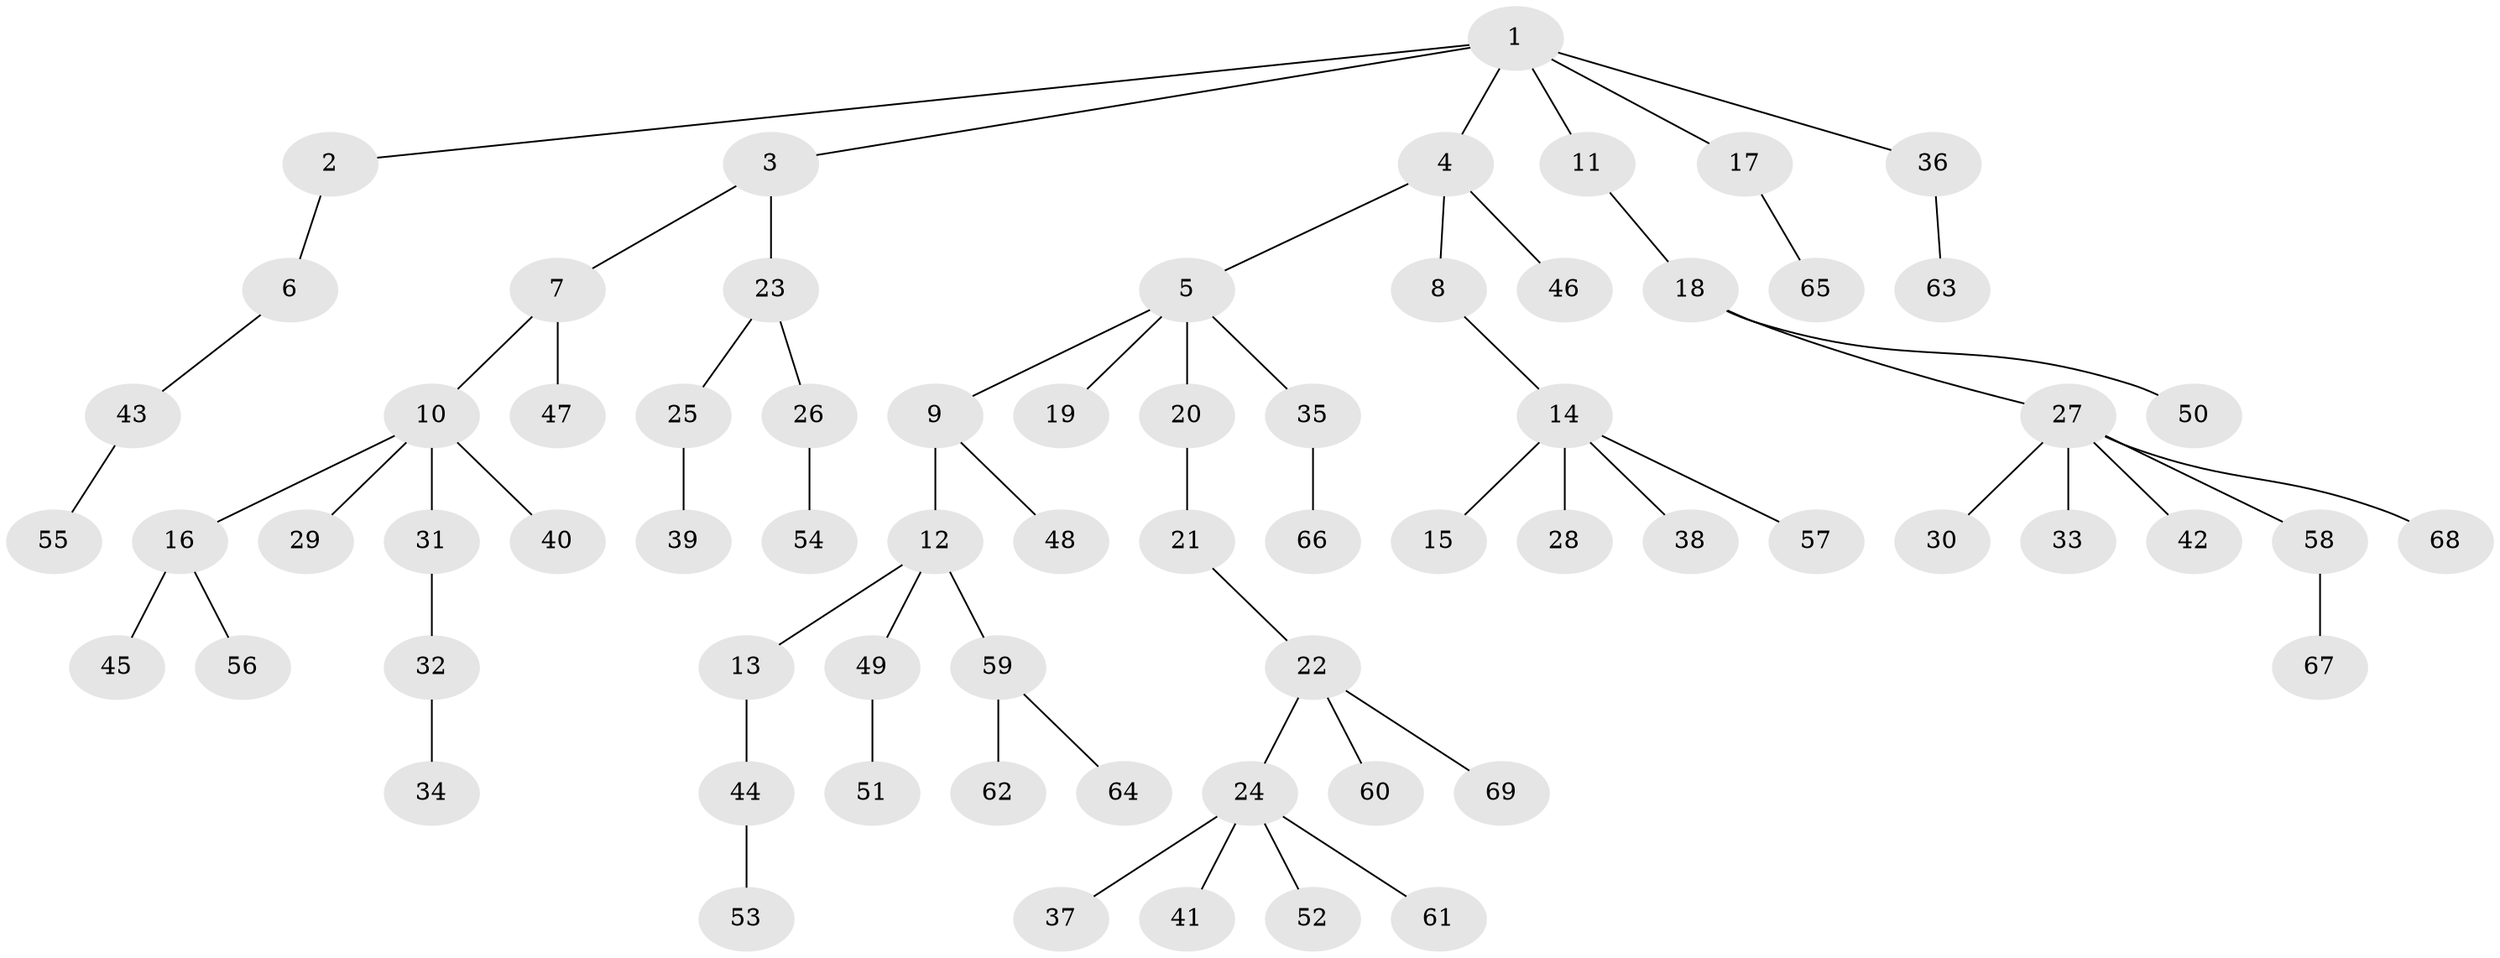// Generated by graph-tools (version 1.1) at 2025/15/03/09/25 04:15:34]
// undirected, 69 vertices, 68 edges
graph export_dot {
graph [start="1"]
  node [color=gray90,style=filled];
  1;
  2;
  3;
  4;
  5;
  6;
  7;
  8;
  9;
  10;
  11;
  12;
  13;
  14;
  15;
  16;
  17;
  18;
  19;
  20;
  21;
  22;
  23;
  24;
  25;
  26;
  27;
  28;
  29;
  30;
  31;
  32;
  33;
  34;
  35;
  36;
  37;
  38;
  39;
  40;
  41;
  42;
  43;
  44;
  45;
  46;
  47;
  48;
  49;
  50;
  51;
  52;
  53;
  54;
  55;
  56;
  57;
  58;
  59;
  60;
  61;
  62;
  63;
  64;
  65;
  66;
  67;
  68;
  69;
  1 -- 2;
  1 -- 3;
  1 -- 4;
  1 -- 11;
  1 -- 17;
  1 -- 36;
  2 -- 6;
  3 -- 7;
  3 -- 23;
  4 -- 5;
  4 -- 8;
  4 -- 46;
  5 -- 9;
  5 -- 19;
  5 -- 20;
  5 -- 35;
  6 -- 43;
  7 -- 10;
  7 -- 47;
  8 -- 14;
  9 -- 12;
  9 -- 48;
  10 -- 16;
  10 -- 29;
  10 -- 31;
  10 -- 40;
  11 -- 18;
  12 -- 13;
  12 -- 49;
  12 -- 59;
  13 -- 44;
  14 -- 15;
  14 -- 28;
  14 -- 38;
  14 -- 57;
  16 -- 45;
  16 -- 56;
  17 -- 65;
  18 -- 27;
  18 -- 50;
  20 -- 21;
  21 -- 22;
  22 -- 24;
  22 -- 60;
  22 -- 69;
  23 -- 25;
  23 -- 26;
  24 -- 37;
  24 -- 41;
  24 -- 52;
  24 -- 61;
  25 -- 39;
  26 -- 54;
  27 -- 30;
  27 -- 33;
  27 -- 42;
  27 -- 58;
  27 -- 68;
  31 -- 32;
  32 -- 34;
  35 -- 66;
  36 -- 63;
  43 -- 55;
  44 -- 53;
  49 -- 51;
  58 -- 67;
  59 -- 62;
  59 -- 64;
}
